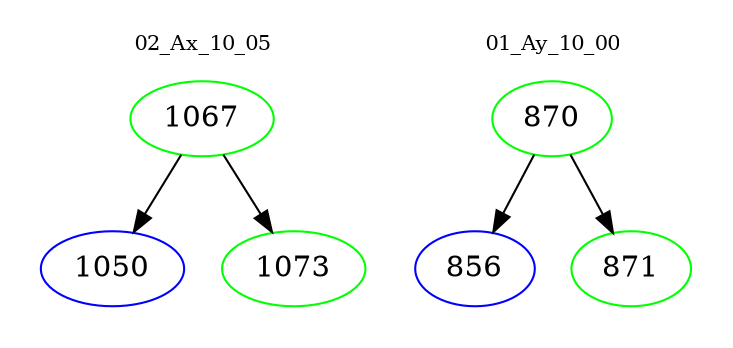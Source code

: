 digraph{
subgraph cluster_0 {
color = white
label = "02_Ax_10_05";
fontsize=10;
T0_1067 [label="1067", color="green"]
T0_1067 -> T0_1050 [color="black"]
T0_1050 [label="1050", color="blue"]
T0_1067 -> T0_1073 [color="black"]
T0_1073 [label="1073", color="green"]
}
subgraph cluster_1 {
color = white
label = "01_Ay_10_00";
fontsize=10;
T1_870 [label="870", color="green"]
T1_870 -> T1_856 [color="black"]
T1_856 [label="856", color="blue"]
T1_870 -> T1_871 [color="black"]
T1_871 [label="871", color="green"]
}
}
